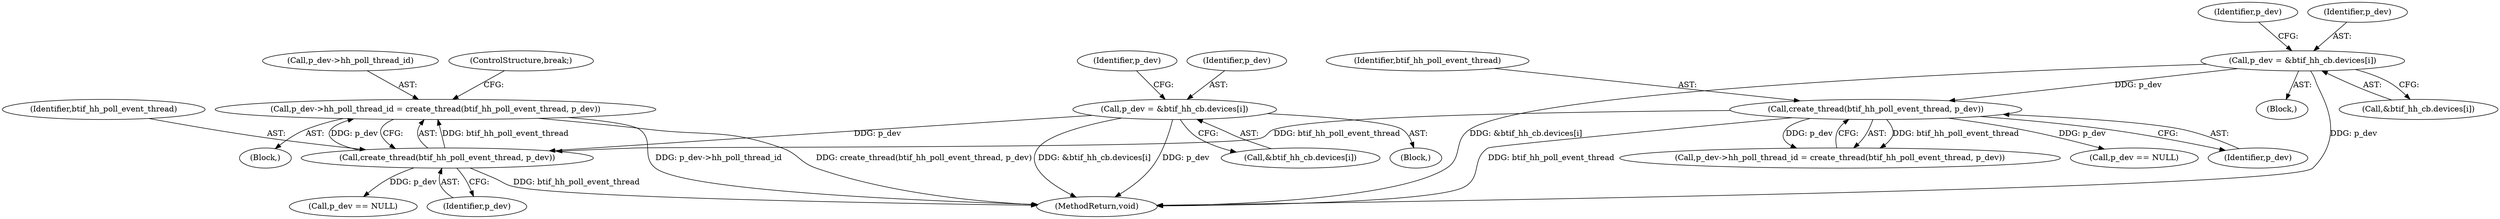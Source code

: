 digraph "0_Android_472271b153c5dc53c28beac55480a8d8434b2d5c_7@API" {
"1000360" [label="(Call,p_dev->hh_poll_thread_id = create_thread(btif_hh_poll_event_thread, p_dev))"];
"1000364" [label="(Call,create_thread(btif_hh_poll_event_thread, p_dev))"];
"1000254" [label="(Call,create_thread(btif_hh_poll_event_thread, p_dev))"];
"1000131" [label="(Call,p_dev = &btif_hh_cb.devices[i])"];
"1000287" [label="(Call,p_dev = &btif_hh_cb.devices[i])"];
"1000361" [label="(Call,p_dev->hh_poll_thread_id)"];
"1000288" [label="(Identifier,p_dev)"];
"1000250" [label="(Call,p_dev->hh_poll_thread_id = create_thread(btif_hh_poll_event_thread, p_dev))"];
"1000289" [label="(Call,&btif_hh_cb.devices[i])"];
"1000365" [label="(Identifier,btif_hh_poll_event_thread)"];
"1000287" [label="(Call,p_dev = &btif_hh_cb.devices[i])"];
"1000364" [label="(Call,create_thread(btif_hh_poll_event_thread, p_dev))"];
"1000254" [label="(Call,create_thread(btif_hh_poll_event_thread, p_dev))"];
"1000388" [label="(MethodReturn,void)"];
"1000262" [label="(Call,p_dev == NULL)"];
"1000255" [label="(Identifier,btif_hh_poll_event_thread)"];
"1000367" [label="(ControlStructure,break;)"];
"1000143" [label="(Identifier,p_dev)"];
"1000360" [label="(Call,p_dev->hh_poll_thread_id = create_thread(btif_hh_poll_event_thread, p_dev))"];
"1000131" [label="(Call,p_dev = &btif_hh_cb.devices[i])"];
"1000286" [label="(Block,)"];
"1000297" [label="(Identifier,p_dev)"];
"1000132" [label="(Identifier,p_dev)"];
"1000133" [label="(Call,&btif_hh_cb.devices[i])"];
"1000256" [label="(Identifier,p_dev)"];
"1000366" [label="(Identifier,p_dev)"];
"1000348" [label="(Block,)"];
"1000369" [label="(Call,p_dev == NULL)"];
"1000130" [label="(Block,)"];
"1000360" -> "1000348"  [label="AST: "];
"1000360" -> "1000364"  [label="CFG: "];
"1000361" -> "1000360"  [label="AST: "];
"1000364" -> "1000360"  [label="AST: "];
"1000367" -> "1000360"  [label="CFG: "];
"1000360" -> "1000388"  [label="DDG: p_dev->hh_poll_thread_id"];
"1000360" -> "1000388"  [label="DDG: create_thread(btif_hh_poll_event_thread, p_dev)"];
"1000364" -> "1000360"  [label="DDG: btif_hh_poll_event_thread"];
"1000364" -> "1000360"  [label="DDG: p_dev"];
"1000364" -> "1000366"  [label="CFG: "];
"1000365" -> "1000364"  [label="AST: "];
"1000366" -> "1000364"  [label="AST: "];
"1000364" -> "1000388"  [label="DDG: btif_hh_poll_event_thread"];
"1000254" -> "1000364"  [label="DDG: btif_hh_poll_event_thread"];
"1000287" -> "1000364"  [label="DDG: p_dev"];
"1000364" -> "1000369"  [label="DDG: p_dev"];
"1000254" -> "1000250"  [label="AST: "];
"1000254" -> "1000256"  [label="CFG: "];
"1000255" -> "1000254"  [label="AST: "];
"1000256" -> "1000254"  [label="AST: "];
"1000250" -> "1000254"  [label="CFG: "];
"1000254" -> "1000388"  [label="DDG: btif_hh_poll_event_thread"];
"1000254" -> "1000250"  [label="DDG: btif_hh_poll_event_thread"];
"1000254" -> "1000250"  [label="DDG: p_dev"];
"1000131" -> "1000254"  [label="DDG: p_dev"];
"1000254" -> "1000262"  [label="DDG: p_dev"];
"1000131" -> "1000130"  [label="AST: "];
"1000131" -> "1000133"  [label="CFG: "];
"1000132" -> "1000131"  [label="AST: "];
"1000133" -> "1000131"  [label="AST: "];
"1000143" -> "1000131"  [label="CFG: "];
"1000131" -> "1000388"  [label="DDG: p_dev"];
"1000131" -> "1000388"  [label="DDG: &btif_hh_cb.devices[i]"];
"1000287" -> "1000286"  [label="AST: "];
"1000287" -> "1000289"  [label="CFG: "];
"1000288" -> "1000287"  [label="AST: "];
"1000289" -> "1000287"  [label="AST: "];
"1000297" -> "1000287"  [label="CFG: "];
"1000287" -> "1000388"  [label="DDG: &btif_hh_cb.devices[i]"];
"1000287" -> "1000388"  [label="DDG: p_dev"];
}
